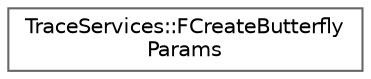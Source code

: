 digraph "Graphical Class Hierarchy"
{
 // INTERACTIVE_SVG=YES
 // LATEX_PDF_SIZE
  bgcolor="transparent";
  edge [fontname=Helvetica,fontsize=10,labelfontname=Helvetica,labelfontsize=10];
  node [fontname=Helvetica,fontsize=10,shape=box,height=0.2,width=0.4];
  rankdir="LR";
  Node0 [id="Node000000",label="TraceServices::FCreateButterfly\lParams",height=0.2,width=0.4,color="grey40", fillcolor="white", style="filled",URL="$d5/dd9/structTraceServices_1_1FCreateButterflyParams.html",tooltip=" "];
}
